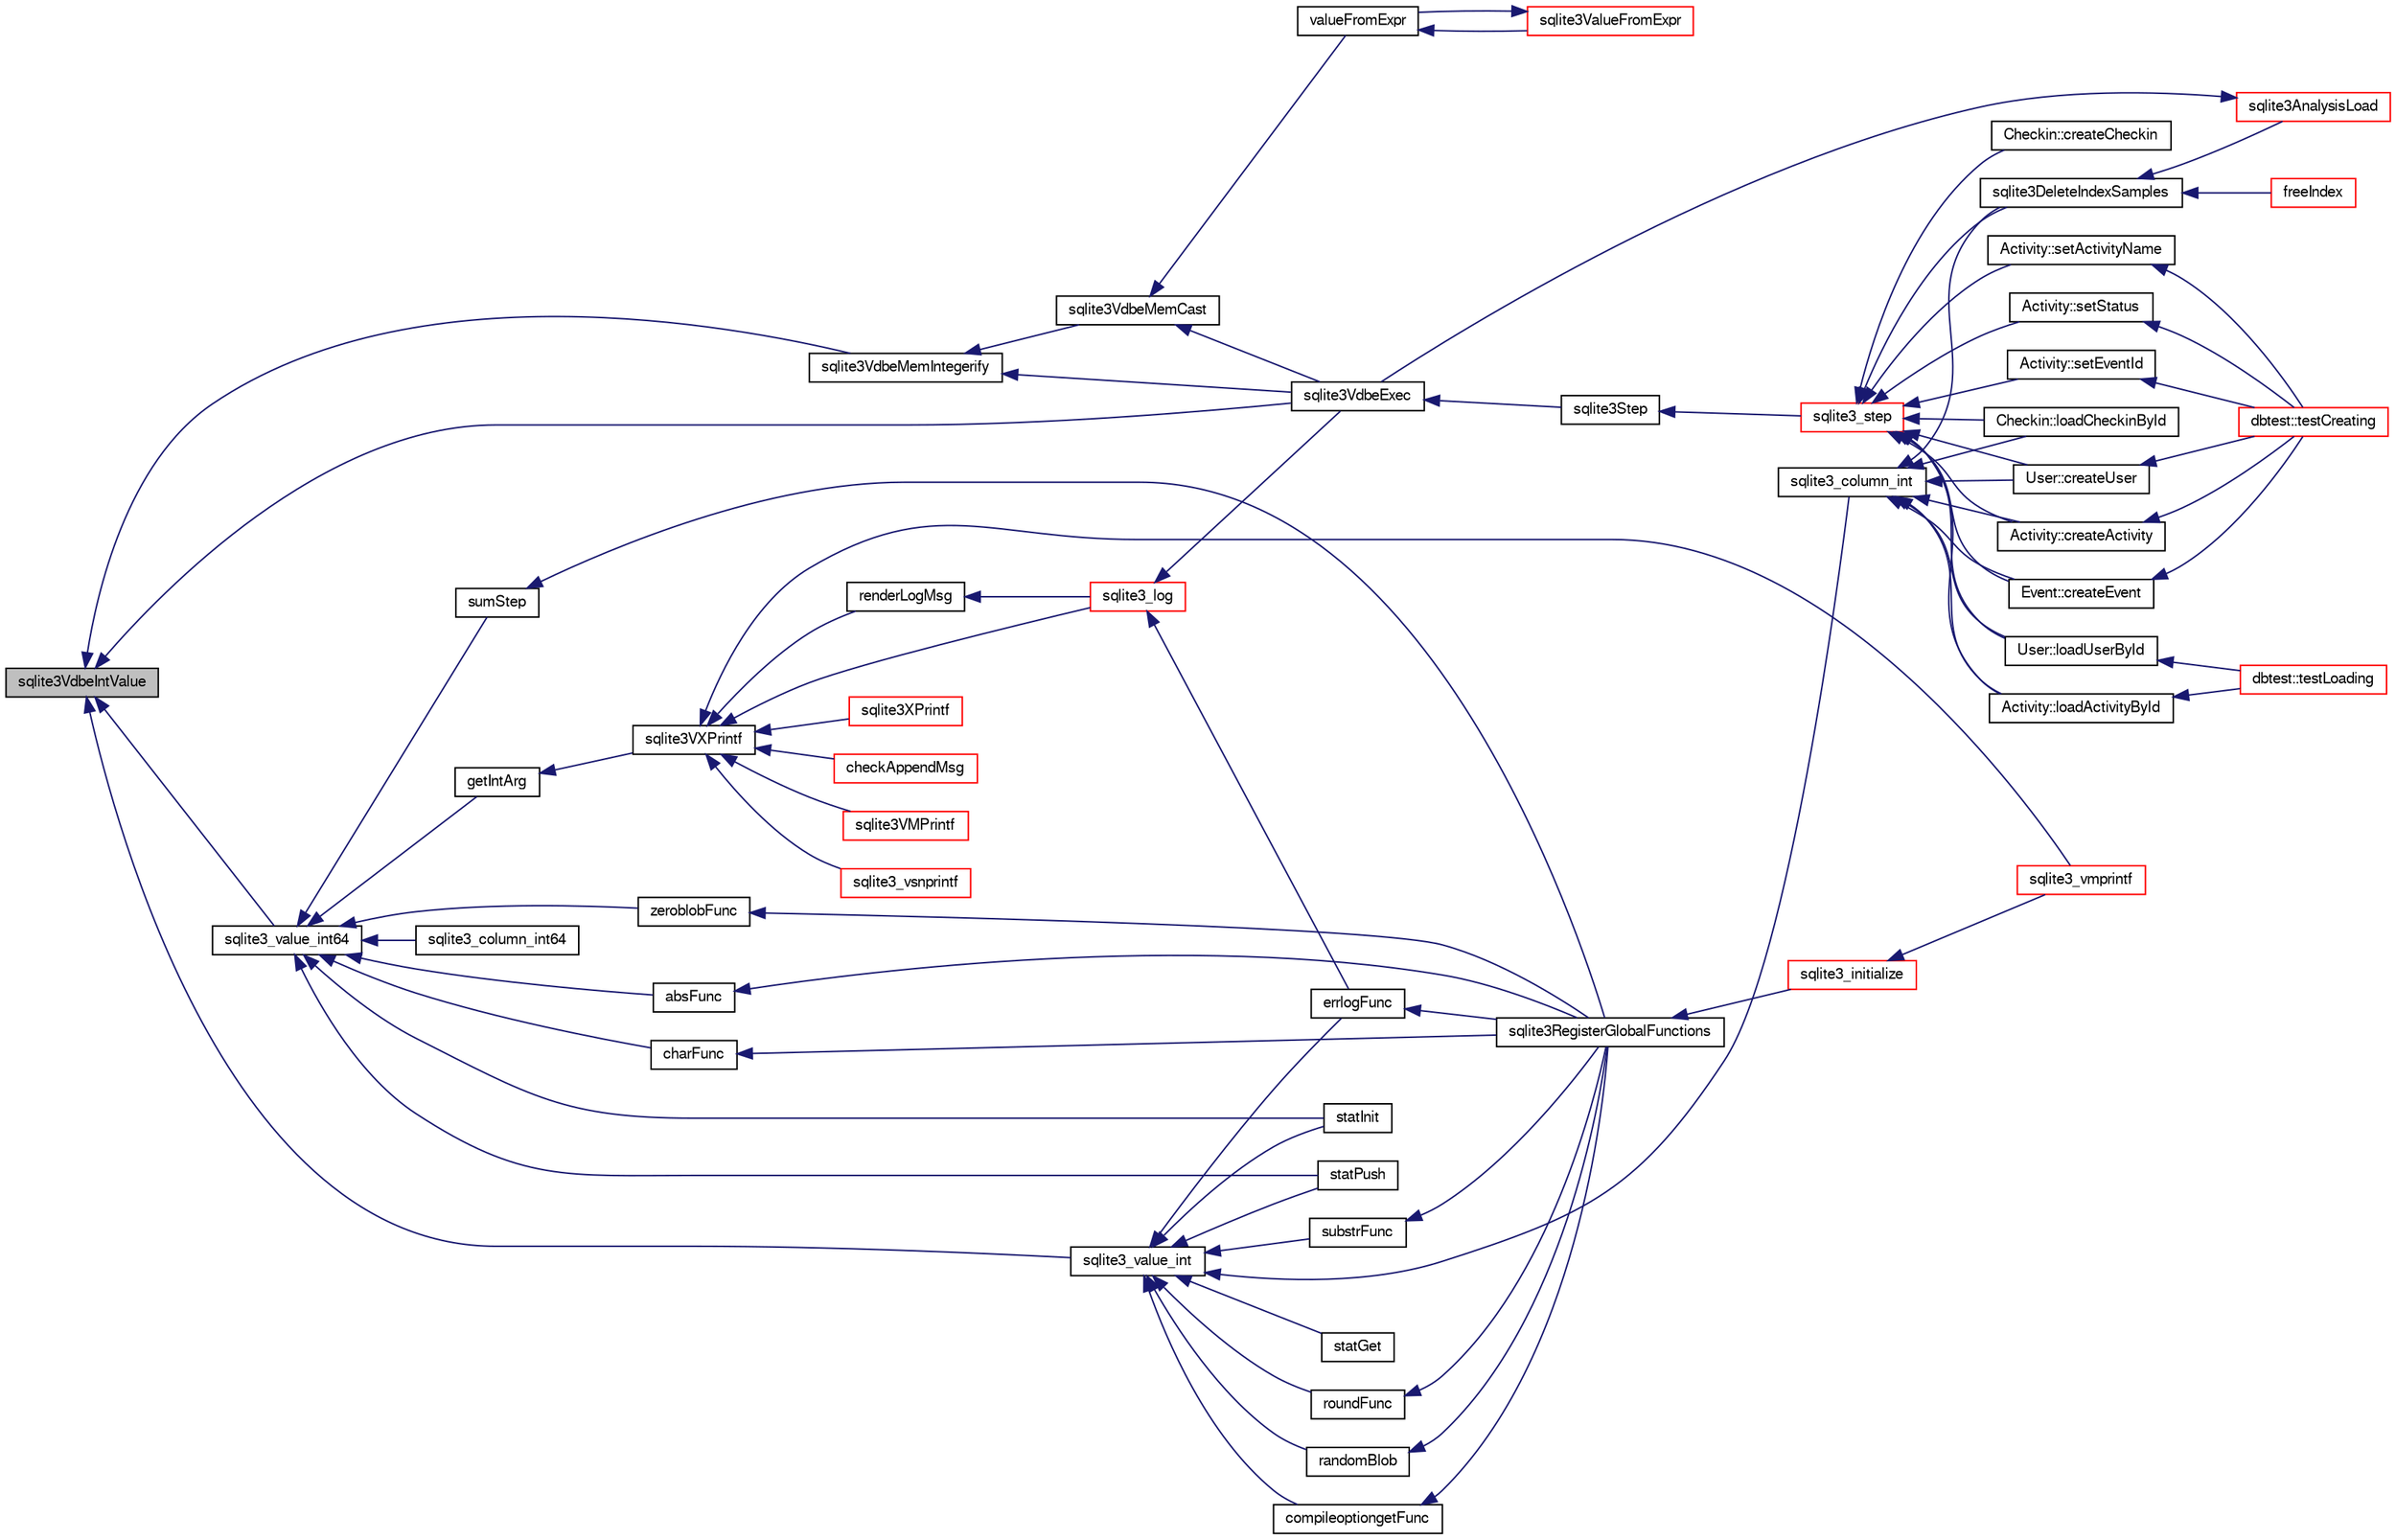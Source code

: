digraph "sqlite3VdbeIntValue"
{
  edge [fontname="FreeSans",fontsize="10",labelfontname="FreeSans",labelfontsize="10"];
  node [fontname="FreeSans",fontsize="10",shape=record];
  rankdir="LR";
  Node759767 [label="sqlite3VdbeIntValue",height=0.2,width=0.4,color="black", fillcolor="grey75", style="filled", fontcolor="black"];
  Node759767 -> Node759768 [dir="back",color="midnightblue",fontsize="10",style="solid",fontname="FreeSans"];
  Node759768 [label="sqlite3VdbeMemIntegerify",height=0.2,width=0.4,color="black", fillcolor="white", style="filled",URL="$sqlite3_8c.html#abbe4d6d927b85b81fda952bce3b9b511"];
  Node759768 -> Node759769 [dir="back",color="midnightblue",fontsize="10",style="solid",fontname="FreeSans"];
  Node759769 [label="sqlite3VdbeMemCast",height=0.2,width=0.4,color="black", fillcolor="white", style="filled",URL="$sqlite3_8c.html#a2e5bfc1911e317ae456d2cea24c2a0d5"];
  Node759769 -> Node759770 [dir="back",color="midnightblue",fontsize="10",style="solid",fontname="FreeSans"];
  Node759770 [label="valueFromExpr",height=0.2,width=0.4,color="black", fillcolor="white", style="filled",URL="$sqlite3_8c.html#a08f91b27c0189e8b5bcdea6537466b7c"];
  Node759770 -> Node759771 [dir="back",color="midnightblue",fontsize="10",style="solid",fontname="FreeSans"];
  Node759771 [label="sqlite3ValueFromExpr",height=0.2,width=0.4,color="red", fillcolor="white", style="filled",URL="$sqlite3_8c.html#af103c812684544760641a1cd4d9745df"];
  Node759771 -> Node759770 [dir="back",color="midnightblue",fontsize="10",style="solid",fontname="FreeSans"];
  Node759769 -> Node759850 [dir="back",color="midnightblue",fontsize="10",style="solid",fontname="FreeSans"];
  Node759850 [label="sqlite3VdbeExec",height=0.2,width=0.4,color="black", fillcolor="white", style="filled",URL="$sqlite3_8c.html#a8ce40a614bdc56719c4d642b1e4dfb21"];
  Node759850 -> Node759851 [dir="back",color="midnightblue",fontsize="10",style="solid",fontname="FreeSans"];
  Node759851 [label="sqlite3Step",height=0.2,width=0.4,color="black", fillcolor="white", style="filled",URL="$sqlite3_8c.html#a3f2872e873e2758a4beedad1d5113554"];
  Node759851 -> Node759852 [dir="back",color="midnightblue",fontsize="10",style="solid",fontname="FreeSans"];
  Node759852 [label="sqlite3_step",height=0.2,width=0.4,color="red", fillcolor="white", style="filled",URL="$sqlite3_8h.html#ac1e491ce36b7471eb28387f7d3c74334"];
  Node759852 -> Node759853 [dir="back",color="midnightblue",fontsize="10",style="solid",fontname="FreeSans"];
  Node759853 [label="Activity::createActivity",height=0.2,width=0.4,color="black", fillcolor="white", style="filled",URL="$classActivity.html#a813cc5e52c14ab49b39014c134e3425b"];
  Node759853 -> Node759854 [dir="back",color="midnightblue",fontsize="10",style="solid",fontname="FreeSans"];
  Node759854 [label="dbtest::testCreating",height=0.2,width=0.4,color="red", fillcolor="white", style="filled",URL="$classdbtest.html#a8193e88a7df657069c8a6bd09c8243b7"];
  Node759852 -> Node759856 [dir="back",color="midnightblue",fontsize="10",style="solid",fontname="FreeSans"];
  Node759856 [label="Activity::loadActivityById",height=0.2,width=0.4,color="black", fillcolor="white", style="filled",URL="$classActivity.html#abe4ffb4f08a47212ebf9013259d9e7fd"];
  Node759856 -> Node759857 [dir="back",color="midnightblue",fontsize="10",style="solid",fontname="FreeSans"];
  Node759857 [label="dbtest::testLoading",height=0.2,width=0.4,color="red", fillcolor="white", style="filled",URL="$classdbtest.html#a6f98d82a2c8e2b9040848763504ddae1"];
  Node759852 -> Node759858 [dir="back",color="midnightblue",fontsize="10",style="solid",fontname="FreeSans"];
  Node759858 [label="Activity::setEventId",height=0.2,width=0.4,color="black", fillcolor="white", style="filled",URL="$classActivity.html#adb1d0fd0d08f473e068f0a4086bfa9ca"];
  Node759858 -> Node759854 [dir="back",color="midnightblue",fontsize="10",style="solid",fontname="FreeSans"];
  Node759852 -> Node759859 [dir="back",color="midnightblue",fontsize="10",style="solid",fontname="FreeSans"];
  Node759859 [label="Activity::setActivityName",height=0.2,width=0.4,color="black", fillcolor="white", style="filled",URL="$classActivity.html#a62dc3737b33915a36086f9dd26d16a81"];
  Node759859 -> Node759854 [dir="back",color="midnightblue",fontsize="10",style="solid",fontname="FreeSans"];
  Node759852 -> Node759860 [dir="back",color="midnightblue",fontsize="10",style="solid",fontname="FreeSans"];
  Node759860 [label="Activity::setStatus",height=0.2,width=0.4,color="black", fillcolor="white", style="filled",URL="$classActivity.html#af618135a7738f4d2a7ee147a8ef912ea"];
  Node759860 -> Node759854 [dir="back",color="midnightblue",fontsize="10",style="solid",fontname="FreeSans"];
  Node759852 -> Node759861 [dir="back",color="midnightblue",fontsize="10",style="solid",fontname="FreeSans"];
  Node759861 [label="Checkin::createCheckin",height=0.2,width=0.4,color="black", fillcolor="white", style="filled",URL="$classCheckin.html#a4e40acdf7fff0e607f6de4f24f3a163c"];
  Node759852 -> Node759862 [dir="back",color="midnightblue",fontsize="10",style="solid",fontname="FreeSans"];
  Node759862 [label="Checkin::loadCheckinById",height=0.2,width=0.4,color="black", fillcolor="white", style="filled",URL="$classCheckin.html#a3461f70ea6c68475225f2a07f78a21e0"];
  Node759852 -> Node759865 [dir="back",color="midnightblue",fontsize="10",style="solid",fontname="FreeSans"];
  Node759865 [label="Event::createEvent",height=0.2,width=0.4,color="black", fillcolor="white", style="filled",URL="$classEvent.html#a77adb9f4a46ffb32c2d931f0691f5903"];
  Node759865 -> Node759854 [dir="back",color="midnightblue",fontsize="10",style="solid",fontname="FreeSans"];
  Node759852 -> Node759874 [dir="back",color="midnightblue",fontsize="10",style="solid",fontname="FreeSans"];
  Node759874 [label="sqlite3DeleteIndexSamples",height=0.2,width=0.4,color="black", fillcolor="white", style="filled",URL="$sqlite3_8c.html#aaeda0302fbf61397ec009f65bed047ef"];
  Node759874 -> Node759875 [dir="back",color="midnightblue",fontsize="10",style="solid",fontname="FreeSans"];
  Node759875 [label="sqlite3AnalysisLoad",height=0.2,width=0.4,color="red", fillcolor="white", style="filled",URL="$sqlite3_8c.html#a48a2301c27e1d3d68708b9b8761b5a01"];
  Node759875 -> Node759850 [dir="back",color="midnightblue",fontsize="10",style="solid",fontname="FreeSans"];
  Node759874 -> Node759906 [dir="back",color="midnightblue",fontsize="10",style="solid",fontname="FreeSans"];
  Node759906 [label="freeIndex",height=0.2,width=0.4,color="red", fillcolor="white", style="filled",URL="$sqlite3_8c.html#a00907c99c18d5bcb9d0b38c077146c31"];
  Node759852 -> Node759963 [dir="back",color="midnightblue",fontsize="10",style="solid",fontname="FreeSans"];
  Node759963 [label="User::createUser",height=0.2,width=0.4,color="black", fillcolor="white", style="filled",URL="$classUser.html#a22ed673939e8cc0a136130b809bba513"];
  Node759963 -> Node759854 [dir="back",color="midnightblue",fontsize="10",style="solid",fontname="FreeSans"];
  Node759852 -> Node759964 [dir="back",color="midnightblue",fontsize="10",style="solid",fontname="FreeSans"];
  Node759964 [label="User::loadUserById",height=0.2,width=0.4,color="black", fillcolor="white", style="filled",URL="$classUser.html#a863377665b7fb83c5547dcf9727f5092"];
  Node759964 -> Node759857 [dir="back",color="midnightblue",fontsize="10",style="solid",fontname="FreeSans"];
  Node759768 -> Node759850 [dir="back",color="midnightblue",fontsize="10",style="solid",fontname="FreeSans"];
  Node759767 -> Node760037 [dir="back",color="midnightblue",fontsize="10",style="solid",fontname="FreeSans"];
  Node760037 [label="sqlite3_value_int",height=0.2,width=0.4,color="black", fillcolor="white", style="filled",URL="$sqlite3_8h.html#a5c6adf98772a341f3df5ccd5ff003245"];
  Node760037 -> Node760038 [dir="back",color="midnightblue",fontsize="10",style="solid",fontname="FreeSans"];
  Node760038 [label="sqlite3_column_int",height=0.2,width=0.4,color="black", fillcolor="white", style="filled",URL="$sqlite3_8h.html#a6bd16f5b3266f473e37e8e3d4ebb4290"];
  Node760038 -> Node759853 [dir="back",color="midnightblue",fontsize="10",style="solid",fontname="FreeSans"];
  Node760038 -> Node759856 [dir="back",color="midnightblue",fontsize="10",style="solid",fontname="FreeSans"];
  Node760038 -> Node759862 [dir="back",color="midnightblue",fontsize="10",style="solid",fontname="FreeSans"];
  Node760038 -> Node759865 [dir="back",color="midnightblue",fontsize="10",style="solid",fontname="FreeSans"];
  Node760038 -> Node759874 [dir="back",color="midnightblue",fontsize="10",style="solid",fontname="FreeSans"];
  Node760038 -> Node759963 [dir="back",color="midnightblue",fontsize="10",style="solid",fontname="FreeSans"];
  Node760038 -> Node759964 [dir="back",color="midnightblue",fontsize="10",style="solid",fontname="FreeSans"];
  Node760037 -> Node760039 [dir="back",color="midnightblue",fontsize="10",style="solid",fontname="FreeSans"];
  Node760039 [label="statInit",height=0.2,width=0.4,color="black", fillcolor="white", style="filled",URL="$sqlite3_8c.html#aac2f12d5891bace13cabf65d06e962f5"];
  Node760037 -> Node760040 [dir="back",color="midnightblue",fontsize="10",style="solid",fontname="FreeSans"];
  Node760040 [label="statPush",height=0.2,width=0.4,color="black", fillcolor="white", style="filled",URL="$sqlite3_8c.html#ae0137bd338f850e7fa8e62bbcedd14a9"];
  Node760037 -> Node760041 [dir="back",color="midnightblue",fontsize="10",style="solid",fontname="FreeSans"];
  Node760041 [label="statGet",height=0.2,width=0.4,color="black", fillcolor="white", style="filled",URL="$sqlite3_8c.html#a6357fb6fa381df401d3be4ef3a93ec6e"];
  Node760037 -> Node760042 [dir="back",color="midnightblue",fontsize="10",style="solid",fontname="FreeSans"];
  Node760042 [label="substrFunc",height=0.2,width=0.4,color="black", fillcolor="white", style="filled",URL="$sqlite3_8c.html#a8a8739d9af5589338113371e440b2734"];
  Node760042 -> Node760043 [dir="back",color="midnightblue",fontsize="10",style="solid",fontname="FreeSans"];
  Node760043 [label="sqlite3RegisterGlobalFunctions",height=0.2,width=0.4,color="black", fillcolor="white", style="filled",URL="$sqlite3_8c.html#a9f75bd111010f29e1b8d74344473c4ec"];
  Node760043 -> Node760044 [dir="back",color="midnightblue",fontsize="10",style="solid",fontname="FreeSans"];
  Node760044 [label="sqlite3_initialize",height=0.2,width=0.4,color="red", fillcolor="white", style="filled",URL="$sqlite3_8h.html#ab0c0ee2d5d4cf8b28e9572296a8861df"];
  Node760044 -> Node760340 [dir="back",color="midnightblue",fontsize="10",style="solid",fontname="FreeSans"];
  Node760340 [label="sqlite3_vmprintf",height=0.2,width=0.4,color="red", fillcolor="white", style="filled",URL="$sqlite3_8h.html#ac240de67ddf003828f16a6d9dd3fa3ca"];
  Node760037 -> Node760343 [dir="back",color="midnightblue",fontsize="10",style="solid",fontname="FreeSans"];
  Node760343 [label="roundFunc",height=0.2,width=0.4,color="black", fillcolor="white", style="filled",URL="$sqlite3_8c.html#a8c444ba254edc27891111b76e7ba85e7"];
  Node760343 -> Node760043 [dir="back",color="midnightblue",fontsize="10",style="solid",fontname="FreeSans"];
  Node760037 -> Node760187 [dir="back",color="midnightblue",fontsize="10",style="solid",fontname="FreeSans"];
  Node760187 [label="randomBlob",height=0.2,width=0.4,color="black", fillcolor="white", style="filled",URL="$sqlite3_8c.html#a2b058708f7f26feb80fce84c3e375d64"];
  Node760187 -> Node760043 [dir="back",color="midnightblue",fontsize="10",style="solid",fontname="FreeSans"];
  Node760037 -> Node760491 [dir="back",color="midnightblue",fontsize="10",style="solid",fontname="FreeSans"];
  Node760491 [label="errlogFunc",height=0.2,width=0.4,color="black", fillcolor="white", style="filled",URL="$sqlite3_8c.html#a56d5c8e1f0a43e4c9f8864c27065393f"];
  Node760491 -> Node760043 [dir="back",color="midnightblue",fontsize="10",style="solid",fontname="FreeSans"];
  Node760037 -> Node760566 [dir="back",color="midnightblue",fontsize="10",style="solid",fontname="FreeSans"];
  Node760566 [label="compileoptiongetFunc",height=0.2,width=0.4,color="black", fillcolor="white", style="filled",URL="$sqlite3_8c.html#a9221f1bc427c499f548f1e50ad1033b0"];
  Node760566 -> Node760043 [dir="back",color="midnightblue",fontsize="10",style="solid",fontname="FreeSans"];
  Node759767 -> Node760648 [dir="back",color="midnightblue",fontsize="10",style="solid",fontname="FreeSans"];
  Node760648 [label="sqlite3_value_int64",height=0.2,width=0.4,color="black", fillcolor="white", style="filled",URL="$sqlite3_8h.html#ab56c9a28c7607de9b00c75b27b8fadb1"];
  Node760648 -> Node760649 [dir="back",color="midnightblue",fontsize="10",style="solid",fontname="FreeSans"];
  Node760649 [label="getIntArg",height=0.2,width=0.4,color="black", fillcolor="white", style="filled",URL="$sqlite3_8c.html#abff258963dbd9205fb299851a64c67be"];
  Node760649 -> Node760447 [dir="back",color="midnightblue",fontsize="10",style="solid",fontname="FreeSans"];
  Node760447 [label="sqlite3VXPrintf",height=0.2,width=0.4,color="black", fillcolor="white", style="filled",URL="$sqlite3_8c.html#a63c25806c9bd4a2b76f9a0eb232c6bde"];
  Node760447 -> Node760267 [dir="back",color="midnightblue",fontsize="10",style="solid",fontname="FreeSans"];
  Node760267 [label="sqlite3VMPrintf",height=0.2,width=0.4,color="red", fillcolor="white", style="filled",URL="$sqlite3_8c.html#a05535d0982ef06fbc2ee8195ebbae689"];
  Node760447 -> Node760340 [dir="back",color="midnightblue",fontsize="10",style="solid",fontname="FreeSans"];
  Node760447 -> Node760348 [dir="back",color="midnightblue",fontsize="10",style="solid",fontname="FreeSans"];
  Node760348 [label="sqlite3_vsnprintf",height=0.2,width=0.4,color="red", fillcolor="white", style="filled",URL="$sqlite3_8h.html#a095af9d57b6df1b95a77df71b9bce062"];
  Node760447 -> Node760448 [dir="back",color="midnightblue",fontsize="10",style="solid",fontname="FreeSans"];
  Node760448 [label="renderLogMsg",height=0.2,width=0.4,color="black", fillcolor="white", style="filled",URL="$sqlite3_8c.html#a7a02b43ce0a27bb52085c7f446d115af"];
  Node760448 -> Node760449 [dir="back",color="midnightblue",fontsize="10",style="solid",fontname="FreeSans"];
  Node760449 [label="sqlite3_log",height=0.2,width=0.4,color="red", fillcolor="white", style="filled",URL="$sqlite3_8h.html#a298c9699bf9c143662c6b1fec4b2dc3b"];
  Node760449 -> Node759850 [dir="back",color="midnightblue",fontsize="10",style="solid",fontname="FreeSans"];
  Node760449 -> Node760491 [dir="back",color="midnightblue",fontsize="10",style="solid",fontname="FreeSans"];
  Node760447 -> Node760449 [dir="back",color="midnightblue",fontsize="10",style="solid",fontname="FreeSans"];
  Node760447 -> Node760495 [dir="back",color="midnightblue",fontsize="10",style="solid",fontname="FreeSans"];
  Node760495 [label="sqlite3XPrintf",height=0.2,width=0.4,color="red", fillcolor="white", style="filled",URL="$sqlite3_8c.html#afa51896b0f07c74fe11c806a5df7030c"];
  Node760447 -> Node760387 [dir="back",color="midnightblue",fontsize="10",style="solid",fontname="FreeSans"];
  Node760387 [label="checkAppendMsg",height=0.2,width=0.4,color="red", fillcolor="white", style="filled",URL="$sqlite3_8c.html#a4366e7af81727e2d755d3c9a635b055e"];
  Node760648 -> Node760650 [dir="back",color="midnightblue",fontsize="10",style="solid",fontname="FreeSans"];
  Node760650 [label="sqlite3_column_int64",height=0.2,width=0.4,color="black", fillcolor="white", style="filled",URL="$sqlite3_8h.html#a39f0c222a27bd9c4cb73d07e9e48ffe6"];
  Node760648 -> Node760039 [dir="back",color="midnightblue",fontsize="10",style="solid",fontname="FreeSans"];
  Node760648 -> Node760040 [dir="back",color="midnightblue",fontsize="10",style="solid",fontname="FreeSans"];
  Node760648 -> Node760574 [dir="back",color="midnightblue",fontsize="10",style="solid",fontname="FreeSans"];
  Node760574 [label="absFunc",height=0.2,width=0.4,color="black", fillcolor="white", style="filled",URL="$sqlite3_8c.html#af271994a34f441432d50d7095e0ed23d"];
  Node760574 -> Node760043 [dir="back",color="midnightblue",fontsize="10",style="solid",fontname="FreeSans"];
  Node760648 -> Node760528 [dir="back",color="midnightblue",fontsize="10",style="solid",fontname="FreeSans"];
  Node760528 [label="charFunc",height=0.2,width=0.4,color="black", fillcolor="white", style="filled",URL="$sqlite3_8c.html#ab9b72ce47fcea3c3b92e816435a0fd91"];
  Node760528 -> Node760043 [dir="back",color="midnightblue",fontsize="10",style="solid",fontname="FreeSans"];
  Node760648 -> Node760581 [dir="back",color="midnightblue",fontsize="10",style="solid",fontname="FreeSans"];
  Node760581 [label="zeroblobFunc",height=0.2,width=0.4,color="black", fillcolor="white", style="filled",URL="$sqlite3_8c.html#a3b48be674f93ee89664ee4552afd3248"];
  Node760581 -> Node760043 [dir="back",color="midnightblue",fontsize="10",style="solid",fontname="FreeSans"];
  Node760648 -> Node760584 [dir="back",color="midnightblue",fontsize="10",style="solid",fontname="FreeSans"];
  Node760584 [label="sumStep",height=0.2,width=0.4,color="black", fillcolor="white", style="filled",URL="$sqlite3_8c.html#a357caed2b7201c57a80525a53e3c7487"];
  Node760584 -> Node760043 [dir="back",color="midnightblue",fontsize="10",style="solid",fontname="FreeSans"];
  Node759767 -> Node759850 [dir="back",color="midnightblue",fontsize="10",style="solid",fontname="FreeSans"];
}
